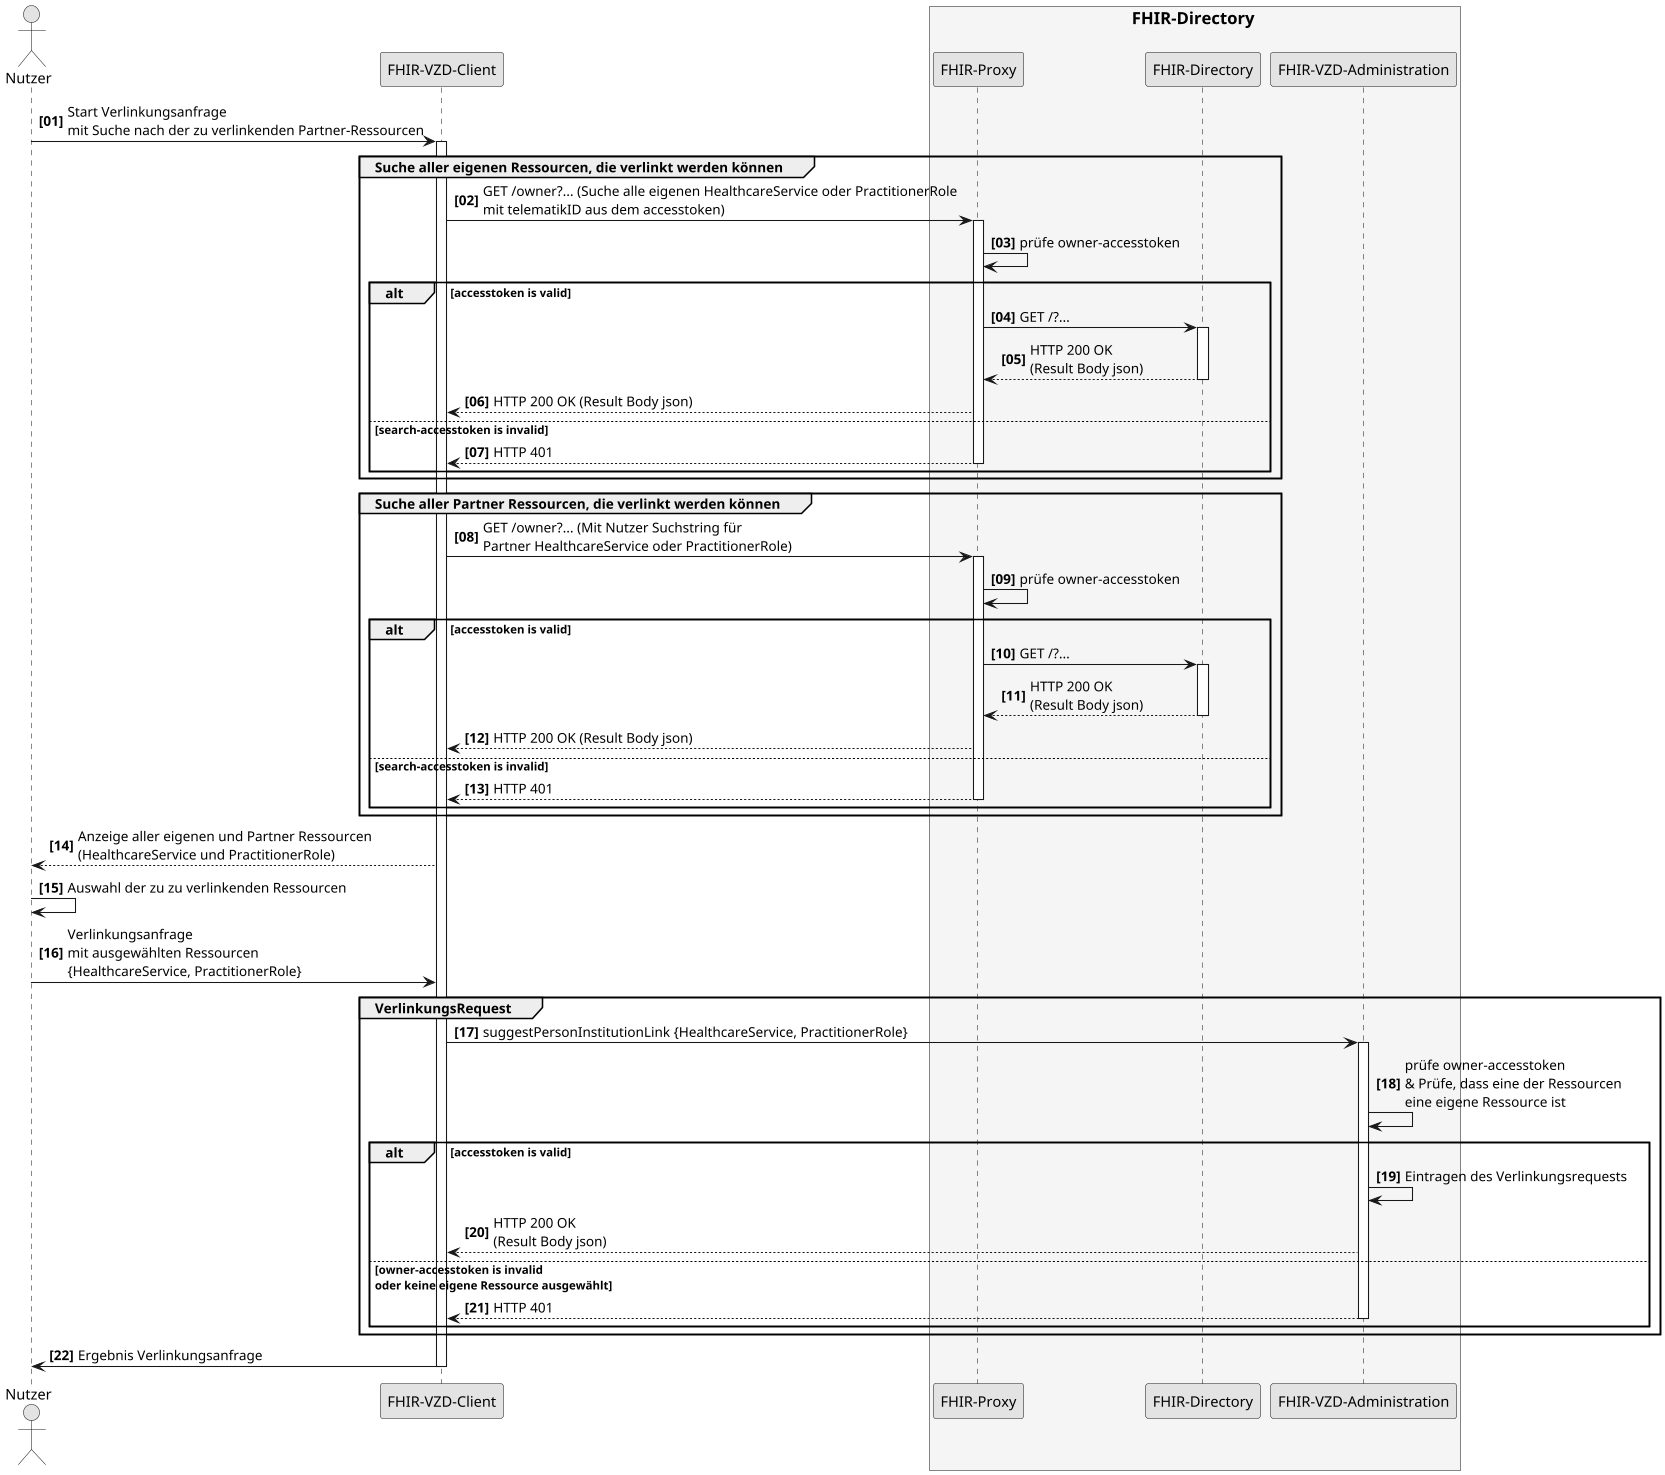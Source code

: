 @startuml SequenceDiagram.FHIR-Directory.linkRequest
skinparam dpi 100
skinparam WrapWidth 200
skinparam monochrome true
autonumber "<b>[00]"

'title "FHIR-Directory, Sequenzdiagram link request'
actor Nutzer
participant cl as "FHIR-VZD-Client"
box <size:16>FHIR-Directory</size> #WhiteSmoke
  participant fp as "FHIR-Proxy"
  participant fd as "FHIR-Directory"
  participant fa as "FHIR-VZD-Administration"
end box

Nutzer -> cl:Start Verlinkungsanfrage \nmit Suche nach der zu verlinkenden Partner-Ressourcen
activate cl

group Suche aller eigenen Ressourcen, die verlinkt werden können
  cl -> fp: GET /owner?... (Suche alle eigenen HealthcareService oder PractitionerRole \nmit telematikID aus dem accesstoken)
  activate fp
  fp -> fp: prüfe owner-accesstoken

    alt accesstoken is valid
      fp -> fd: GET /?...
      activate fd
      fd --> fp: HTTP 200 OK\n(Result Body json)
      deactivate fd
      fp --> cl: HTTP 200 OK (Result Body json)
     else search-accesstoken is invalid
      fp --> cl: HTTP 401
      deactivate fp
     end
end

group Suche aller Partner Ressourcen, die verlinkt werden können
  cl -> fp: GET /owner?... (Mit Nutzer Suchstring für \nPartner HealthcareService oder PractitionerRole)
  activate fp
  fp -> fp: prüfe owner-accesstoken

    alt accesstoken is valid
      fp -> fd: GET /?...
      activate fd
      fd --> fp: HTTP 200 OK\n(Result Body json)
      deactivate fd
      fp --> cl: HTTP 200 OK (Result Body json)
     else search-accesstoken is invalid
      fp --> cl: HTTP 401
      deactivate fp
     end
end

cl --> Nutzer:Anzeige aller eigenen und Partner Ressourcen \n(HealthcareService und PractitionerRole)
Nutzer -> Nutzer: Auswahl der zu zu verlinkenden Ressourcen
Nutzer -> cl: Verlinkungsanfrage \nmit ausgewählten Ressourcen \n{HealthcareService, PractitionerRole}

group VerlinkungsRequest
  cl -> fa: suggestPersonInstitutionLink {HealthcareService, PractitionerRole}
  activate fa
  fa -> fa: prüfe owner-accesstoken\n& Prüfe, dass eine der Ressourcen \neine eigene Ressource ist

    alt accesstoken is valid
      fa -> fa: Eintragen des Verlinkungsrequests
      fa --> cl: HTTP 200 OK\n(Result Body json)
      
     else owner-accesstoken is invalid\noder keine eigene Ressource ausgewählt
      fa --> cl: HTTP 401
      deactivate fa
     end
end

cl -> Nutzer: Ergebnis Verlinkungsanfrage

deactivate cl

@enduml
